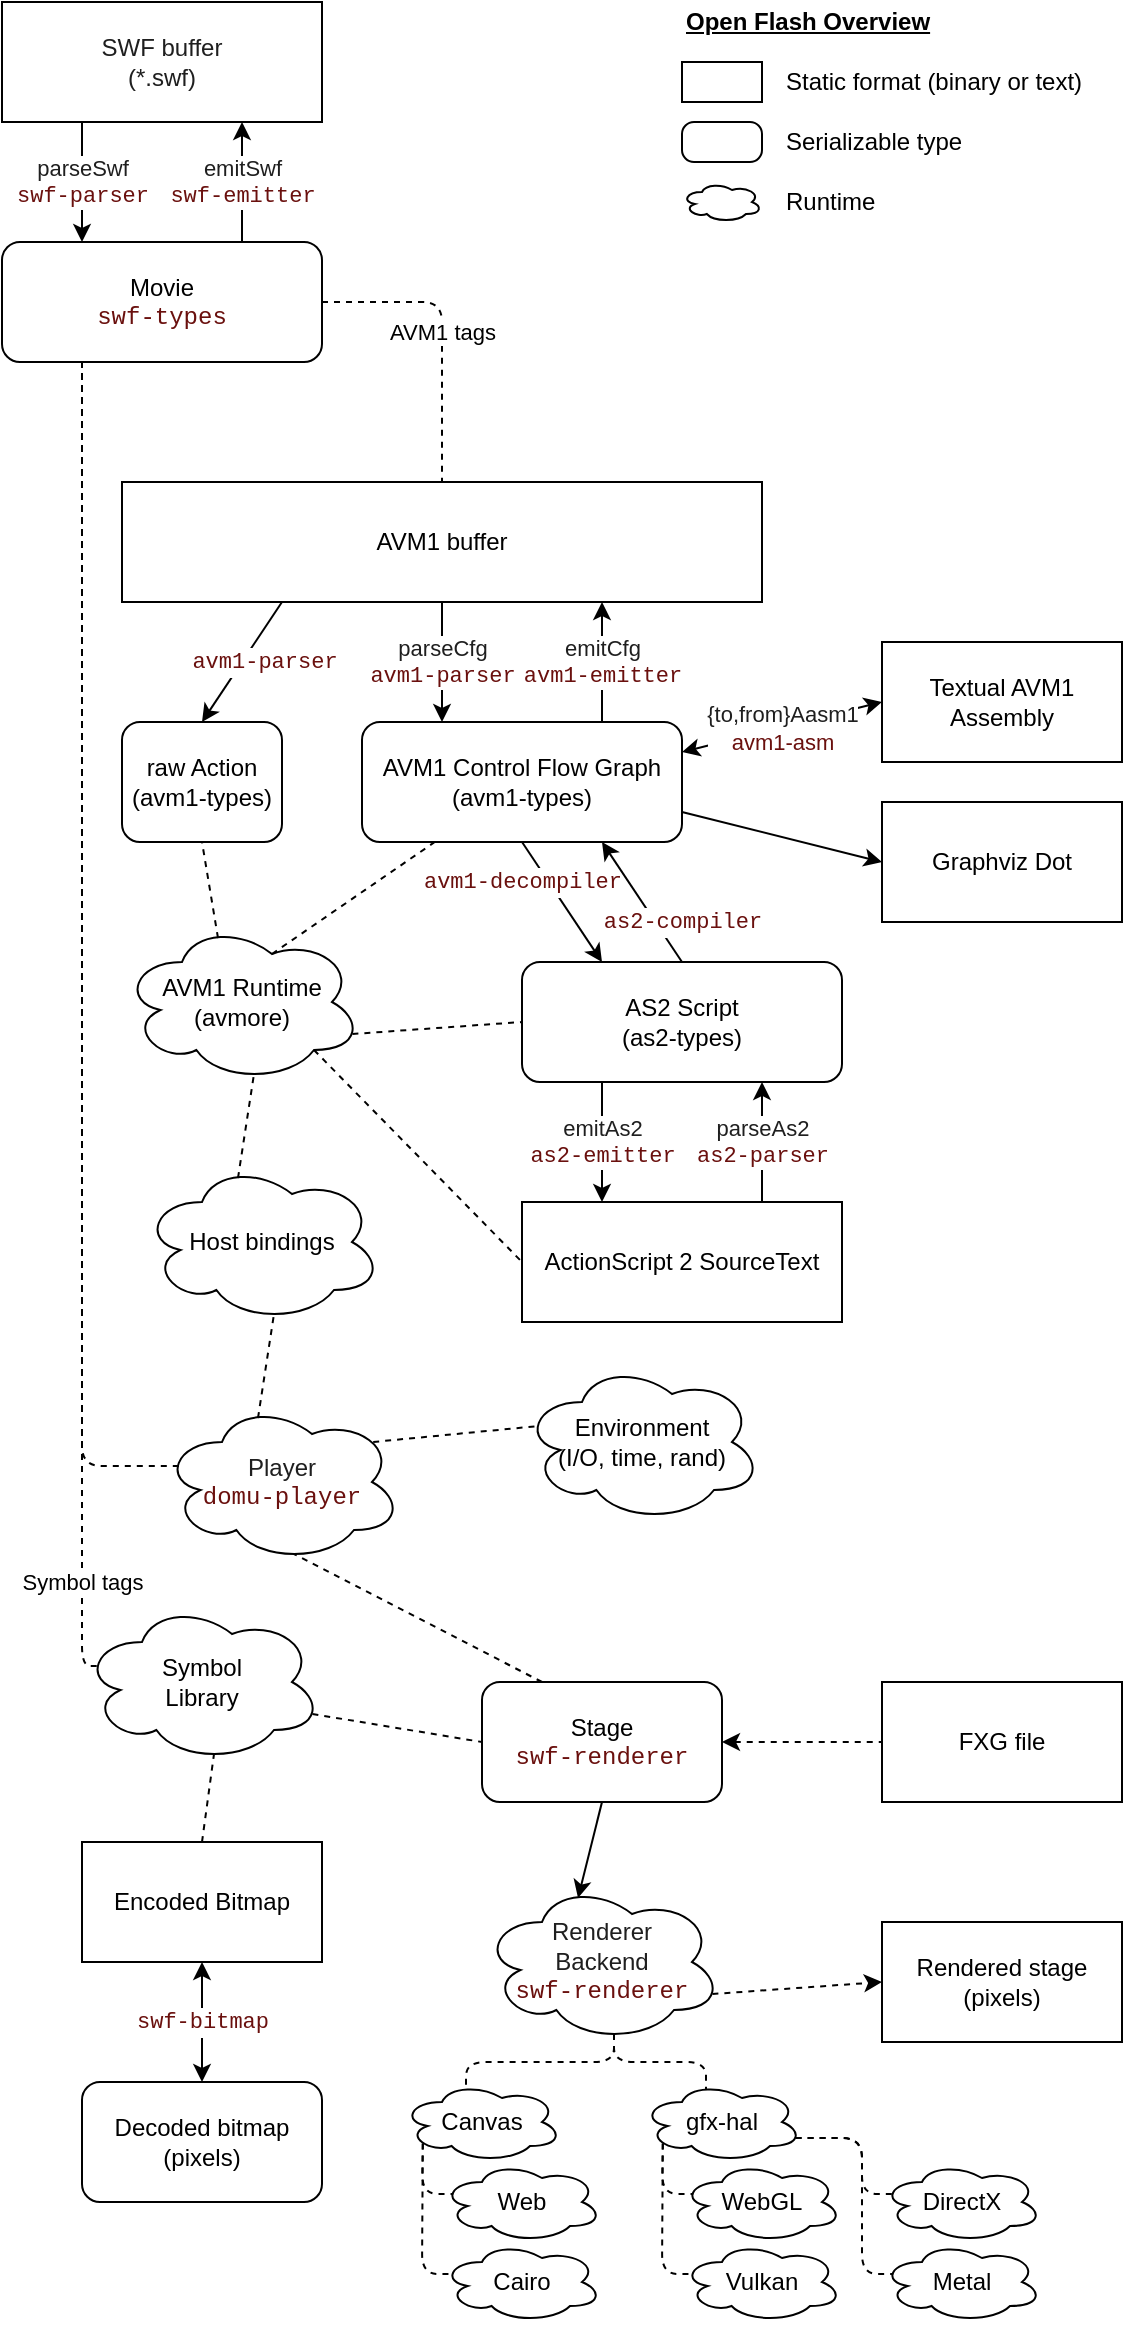 <mxfile version="12.6.5" type="device"><diagram id="f7BIbm_5ZayjRSjutSBb" name="Page-1"><mxGraphModel dx="813" dy="469" grid="1" gridSize="10" guides="1" tooltips="1" connect="1" arrows="1" fold="1" page="1" pageScale="1" pageWidth="600" pageHeight="1200" math="0" shadow="0"><root><mxCell id="0"/><mxCell id="1" parent="0"/><mxCell id="JKNHIJbr__nTS92hT8Rm-1" value="SWF buffer&lt;br&gt;(*.swf)" style="rounded=0;whiteSpace=wrap;html=1;fontColor=#1f1f1f;" parent="1" vertex="1"><mxGeometry x="20" y="20" width="160" height="60" as="geometry"/></mxCell><mxCell id="JKNHIJbr__nTS92hT8Rm-2" value="Movie&lt;br&gt;&lt;font face=&quot;Courier New&quot; color=&quot;#6a100e&quot;&gt;swf-types&lt;/font&gt;" style="rounded=1;whiteSpace=wrap;html=1;" parent="1" vertex="1"><mxGeometry x="20" y="140" width="160" height="60" as="geometry"/></mxCell><mxCell id="JKNHIJbr__nTS92hT8Rm-3" value="&lt;font color=&quot;#1f1f1f&quot;&gt;parseSwf&lt;/font&gt;&lt;br&gt;&lt;font color=&quot;#6a100e&quot; face=&quot;Courier New&quot;&gt;swf-parser&lt;/font&gt;" style="endArrow=classic;html=1;exitX=0.25;exitY=1;exitDx=0;exitDy=0;entryX=0.25;entryY=0;entryDx=0;entryDy=0;" parent="1" source="JKNHIJbr__nTS92hT8Rm-1" target="JKNHIJbr__nTS92hT8Rm-2" edge="1"><mxGeometry width="50" height="50" relative="1" as="geometry"><mxPoint x="20" y="270" as="sourcePoint"/><mxPoint x="70" y="220" as="targetPoint"/></mxGeometry></mxCell><mxCell id="JKNHIJbr__nTS92hT8Rm-5" value="&lt;font color=&quot;#1f1f1f&quot;&gt;emitSwf&lt;/font&gt;&lt;br&gt;&lt;font face=&quot;Courier New&quot; color=&quot;#6a100e&quot;&gt;swf-emitter&lt;/font&gt;" style="endArrow=classic;html=1;entryX=0.75;entryY=1;entryDx=0;entryDy=0;exitX=0.75;exitY=0;exitDx=0;exitDy=0;" parent="1" source="JKNHIJbr__nTS92hT8Rm-2" target="JKNHIJbr__nTS92hT8Rm-1" edge="1"><mxGeometry width="50" height="50" relative="1" as="geometry"><mxPoint x="20" y="270" as="sourcePoint"/><mxPoint x="70" y="220" as="targetPoint"/></mxGeometry></mxCell><mxCell id="JKNHIJbr__nTS92hT8Rm-6" value="AVM1 buffer" style="rounded=0;whiteSpace=wrap;html=1;" parent="1" vertex="1"><mxGeometry x="80" y="260" width="320" height="60" as="geometry"/></mxCell><mxCell id="JKNHIJbr__nTS92hT8Rm-7" value="AVM1 Control Flow Graph&lt;br&gt;(avm1-types)" style="rounded=1;whiteSpace=wrap;html=1;" parent="1" vertex="1"><mxGeometry x="200" y="380" width="160" height="60" as="geometry"/></mxCell><mxCell id="JKNHIJbr__nTS92hT8Rm-8" value="Textual AVM1 Assembly" style="rounded=0;whiteSpace=wrap;html=1;" parent="1" vertex="1"><mxGeometry x="460" y="340" width="120" height="60" as="geometry"/></mxCell><mxCell id="JKNHIJbr__nTS92hT8Rm-9" value="AVM1 tags" style="endArrow=none;dashed=1;html=1;exitX=1;exitY=0.5;exitDx=0;exitDy=0;entryX=0.5;entryY=0;entryDx=0;entryDy=0;edgeStyle=elbowEdgeStyle;" parent="1" source="JKNHIJbr__nTS92hT8Rm-2" target="JKNHIJbr__nTS92hT8Rm-6" edge="1"><mxGeometry width="50" height="50" relative="1" as="geometry"><mxPoint x="20" y="510" as="sourcePoint"/><mxPoint x="70" y="460" as="targetPoint"/><Array as="points"><mxPoint x="240" y="210"/></Array></mxGeometry></mxCell><mxCell id="JKNHIJbr__nTS92hT8Rm-10" value="&lt;font color=&quot;#1f1f1f&quot;&gt;parseCfg&lt;/font&gt;&lt;br&gt;&lt;font face=&quot;Courier New&quot; color=&quot;#6a100e&quot;&gt;avm1-parser&lt;/font&gt;" style="endArrow=classic;html=1;entryX=0.25;entryY=0;entryDx=0;entryDy=0;exitX=0.5;exitY=1;exitDx=0;exitDy=0;" parent="1" source="JKNHIJbr__nTS92hT8Rm-6" target="JKNHIJbr__nTS92hT8Rm-7" edge="1"><mxGeometry width="50" height="50" relative="1" as="geometry"><mxPoint x="20" y="510" as="sourcePoint"/><mxPoint x="70" y="460" as="targetPoint"/></mxGeometry></mxCell><mxCell id="JKNHIJbr__nTS92hT8Rm-11" value="&lt;font color=&quot;#1f1f1f&quot;&gt;emitCfg&lt;/font&gt;&lt;br&gt;&lt;font face=&quot;Courier New&quot; color=&quot;#6a100e&quot;&gt;avm1-emitter&lt;/font&gt;" style="endArrow=classic;html=1;entryX=0.75;entryY=1;entryDx=0;entryDy=0;exitX=0.75;exitY=0;exitDx=0;exitDy=0;" parent="1" source="JKNHIJbr__nTS92hT8Rm-7" target="JKNHIJbr__nTS92hT8Rm-6" edge="1"><mxGeometry width="50" height="50" relative="1" as="geometry"><mxPoint x="20" y="510" as="sourcePoint"/><mxPoint x="70" y="460" as="targetPoint"/></mxGeometry></mxCell><mxCell id="JKNHIJbr__nTS92hT8Rm-12" value="&lt;font color=&quot;#1f1f1f&quot;&gt;{to,from}Aasm1&lt;/font&gt;&lt;br&gt;&lt;font color=&quot;#6a100e&quot;&gt;avm1-asm&lt;/font&gt;" style="endArrow=classic;startArrow=classic;html=1;entryX=0;entryY=0.5;entryDx=0;entryDy=0;exitX=1;exitY=0.25;exitDx=0;exitDy=0;" parent="1" source="JKNHIJbr__nTS92hT8Rm-7" target="JKNHIJbr__nTS92hT8Rm-8" edge="1"><mxGeometry width="50" height="50" relative="1" as="geometry"><mxPoint x="20" y="510" as="sourcePoint"/><mxPoint x="70" y="460" as="targetPoint"/></mxGeometry></mxCell><mxCell id="JKNHIJbr__nTS92hT8Rm-13" value="raw Action&lt;br&gt;(avm1-types)" style="rounded=1;whiteSpace=wrap;html=1;" parent="1" vertex="1"><mxGeometry x="80" y="380" width="80" height="60" as="geometry"/></mxCell><mxCell id="JKNHIJbr__nTS92hT8Rm-14" value="&lt;font color=&quot;#6a100e&quot; face=&quot;Courier New&quot;&gt;avm1-parser&lt;/font&gt;" style="endArrow=classic;html=1;exitX=0.25;exitY=1;exitDx=0;exitDy=0;" parent="1" source="JKNHIJbr__nTS92hT8Rm-6" edge="1"><mxGeometry x="-0.154" y="8" width="50" height="50" relative="1" as="geometry"><mxPoint x="20" y="510" as="sourcePoint"/><mxPoint x="120" y="380" as="targetPoint"/><mxPoint x="1" as="offset"/></mxGeometry></mxCell><mxCell id="JKNHIJbr__nTS92hT8Rm-15" value="AVM1 Runtime&lt;br&gt;(avmore)" style="ellipse;shape=cloud;whiteSpace=wrap;html=1;" parent="1" vertex="1"><mxGeometry x="80" y="480" width="120" height="80" as="geometry"/></mxCell><mxCell id="JKNHIJbr__nTS92hT8Rm-16" value="" style="endArrow=none;dashed=1;html=1;entryX=0.5;entryY=1;entryDx=0;entryDy=0;exitX=0.4;exitY=0.1;exitDx=0;exitDy=0;exitPerimeter=0;" parent="1" source="JKNHIJbr__nTS92hT8Rm-15" target="JKNHIJbr__nTS92hT8Rm-13" edge="1"><mxGeometry width="50" height="50" relative="1" as="geometry"><mxPoint x="20" y="630" as="sourcePoint"/><mxPoint x="70" y="580" as="targetPoint"/></mxGeometry></mxCell><mxCell id="JKNHIJbr__nTS92hT8Rm-17" value="" style="endArrow=none;dashed=1;html=1;exitX=0.625;exitY=0.2;exitDx=0;exitDy=0;exitPerimeter=0;" parent="1" source="JKNHIJbr__nTS92hT8Rm-15" target="JKNHIJbr__nTS92hT8Rm-7" edge="1"><mxGeometry width="50" height="50" relative="1" as="geometry"><mxPoint x="20" y="630" as="sourcePoint"/><mxPoint x="70" y="580" as="targetPoint"/></mxGeometry></mxCell><mxCell id="JKNHIJbr__nTS92hT8Rm-18" value="AS2 Script&lt;br&gt;(as2-types)" style="rounded=1;whiteSpace=wrap;html=1;" parent="1" vertex="1"><mxGeometry x="280" y="500" width="160" height="60" as="geometry"/></mxCell><mxCell id="JKNHIJbr__nTS92hT8Rm-19" value="Host bindings" style="ellipse;shape=cloud;whiteSpace=wrap;html=1;" parent="1" vertex="1"><mxGeometry x="90" y="600" width="120" height="80" as="geometry"/></mxCell><mxCell id="JKNHIJbr__nTS92hT8Rm-21" value="Encoded Bitmap" style="rounded=0;whiteSpace=wrap;html=1;" parent="1" vertex="1"><mxGeometry x="60" y="940" width="120" height="60" as="geometry"/></mxCell><mxCell id="JKNHIJbr__nTS92hT8Rm-22" value="Decoded bitmap&lt;br&gt;(pixels)" style="rounded=1;whiteSpace=wrap;html=1;" parent="1" vertex="1"><mxGeometry x="60" y="1060" width="120" height="60" as="geometry"/></mxCell><mxCell id="JKNHIJbr__nTS92hT8Rm-25" value="&lt;font color=&quot;#6a100e&quot; face=&quot;Courier New&quot;&gt;swf-bitmap&lt;/font&gt;" style="endArrow=classic;startArrow=classic;html=1;entryX=0.5;entryY=1;entryDx=0;entryDy=0;exitX=0.5;exitY=0;exitDx=0;exitDy=0;" parent="1" source="JKNHIJbr__nTS92hT8Rm-22" target="JKNHIJbr__nTS92hT8Rm-21" edge="1"><mxGeometry width="50" height="50" relative="1" as="geometry"><mxPoint x="270" y="1100" as="sourcePoint"/><mxPoint x="320" y="1050" as="targetPoint"/></mxGeometry></mxCell><mxCell id="JKNHIJbr__nTS92hT8Rm-27" value="ActionScript 2 SourceText" style="rounded=0;whiteSpace=wrap;html=1;" parent="1" vertex="1"><mxGeometry x="280" y="620" width="160" height="60" as="geometry"/></mxCell><mxCell id="JKNHIJbr__nTS92hT8Rm-31" value="Graphviz Dot" style="rounded=0;whiteSpace=wrap;html=1;" parent="1" vertex="1"><mxGeometry x="460" y="420" width="120" height="60" as="geometry"/></mxCell><mxCell id="HQH5KXTU-5oLW0-6WLq9-1" value="" style="endArrow=classic;html=1;exitX=1;exitY=0.75;exitDx=0;exitDy=0;entryX=0;entryY=0.5;entryDx=0;entryDy=0;" edge="1" parent="1" source="JKNHIJbr__nTS92hT8Rm-7" target="JKNHIJbr__nTS92hT8Rm-31"><mxGeometry width="50" height="50" relative="1" as="geometry"><mxPoint x="370" y="490" as="sourcePoint"/><mxPoint x="420" y="440" as="targetPoint"/></mxGeometry></mxCell><mxCell id="HQH5KXTU-5oLW0-6WLq9-5" value="&lt;font color=&quot;#6a100e&quot; face=&quot;Courier New&quot;&gt;avm1-decompiler&lt;/font&gt;" style="endArrow=classic;html=1;exitX=0.5;exitY=1;exitDx=0;exitDy=0;entryX=0.25;entryY=0;entryDx=0;entryDy=0;" edge="1" parent="1" source="JKNHIJbr__nTS92hT8Rm-7" target="JKNHIJbr__nTS92hT8Rm-18"><mxGeometry x="-0.538" y="-11" width="50" height="50" relative="1" as="geometry"><mxPoint x="320" y="640" as="sourcePoint"/><mxPoint x="370" y="590" as="targetPoint"/><mxPoint as="offset"/></mxGeometry></mxCell><mxCell id="HQH5KXTU-5oLW0-6WLq9-6" value="&lt;font color=&quot;#6a100e&quot; face=&quot;Courier New&quot;&gt;as2-compiler&lt;/font&gt;" style="endArrow=classic;html=1;exitX=0.5;exitY=0;exitDx=0;exitDy=0;entryX=0.75;entryY=1;entryDx=0;entryDy=0;" edge="1" parent="1" source="JKNHIJbr__nTS92hT8Rm-18" target="JKNHIJbr__nTS92hT8Rm-7"><mxGeometry x="-0.538" y="-11" width="50" height="50" relative="1" as="geometry"><mxPoint x="295" y="650" as="sourcePoint"/><mxPoint x="360" y="470" as="targetPoint"/><mxPoint as="offset"/></mxGeometry></mxCell><mxCell id="HQH5KXTU-5oLW0-6WLq9-7" value="&lt;font color=&quot;#1f1f1f&quot;&gt;emitAs2&lt;/font&gt;&lt;br&gt;&lt;font color=&quot;#6a100e&quot; face=&quot;Courier New&quot;&gt;as2-emitter&lt;/font&gt;" style="endArrow=classic;html=1;exitX=0.25;exitY=1;exitDx=0;exitDy=0;entryX=0.25;entryY=0;entryDx=0;entryDy=0;" edge="1" parent="1" source="JKNHIJbr__nTS92hT8Rm-18" target="JKNHIJbr__nTS92hT8Rm-27"><mxGeometry width="50" height="50" relative="1" as="geometry"><mxPoint x="20" y="750" as="sourcePoint"/><mxPoint x="70" y="700" as="targetPoint"/></mxGeometry></mxCell><mxCell id="HQH5KXTU-5oLW0-6WLq9-8" value="&lt;font color=&quot;#1f1f1f&quot;&gt;parseAs2&lt;/font&gt;&lt;br&gt;&lt;font color=&quot;#6a100e&quot; face=&quot;Courier New&quot;&gt;as2-parser&lt;/font&gt;" style="endArrow=classic;html=1;exitX=0.75;exitY=0;exitDx=0;exitDy=0;entryX=0.75;entryY=1;entryDx=0;entryDy=0;" edge="1" parent="1" source="JKNHIJbr__nTS92hT8Rm-27" target="JKNHIJbr__nTS92hT8Rm-18"><mxGeometry width="50" height="50" relative="1" as="geometry"><mxPoint x="20" y="750" as="sourcePoint"/><mxPoint x="70" y="700" as="targetPoint"/></mxGeometry></mxCell><mxCell id="HQH5KXTU-5oLW0-6WLq9-9" value="" style="endArrow=none;dashed=1;html=1;entryX=0;entryY=0.5;entryDx=0;entryDy=0;exitX=0.96;exitY=0.7;exitDx=0;exitDy=0;exitPerimeter=0;" edge="1" parent="1" source="JKNHIJbr__nTS92hT8Rm-15" target="JKNHIJbr__nTS92hT8Rm-18"><mxGeometry width="50" height="50" relative="1" as="geometry"><mxPoint x="160" y="740" as="sourcePoint"/><mxPoint x="210" y="690" as="targetPoint"/></mxGeometry></mxCell><mxCell id="HQH5KXTU-5oLW0-6WLq9-10" value="" style="endArrow=none;dashed=1;html=1;entryX=0;entryY=0.5;entryDx=0;entryDy=0;exitX=0.8;exitY=0.8;exitDx=0;exitDy=0;exitPerimeter=0;" edge="1" parent="1" source="JKNHIJbr__nTS92hT8Rm-15" target="JKNHIJbr__nTS92hT8Rm-27"><mxGeometry width="50" height="50" relative="1" as="geometry"><mxPoint x="160" y="780" as="sourcePoint"/><mxPoint x="210" y="730" as="targetPoint"/></mxGeometry></mxCell><mxCell id="HQH5KXTU-5oLW0-6WLq9-12" value="&lt;font color=&quot;#1f1f1f&quot;&gt;Player&lt;/font&gt;&lt;br&gt;&lt;font color=&quot;#6a100e&quot; face=&quot;Courier New&quot;&gt;domu-player&lt;/font&gt;" style="ellipse;shape=cloud;whiteSpace=wrap;html=1;rounded=1;" vertex="1" parent="1"><mxGeometry x="100" y="720" width="120" height="80" as="geometry"/></mxCell><mxCell id="HQH5KXTU-5oLW0-6WLq9-13" value="" style="endArrow=none;dashed=1;html=1;entryX=0.55;entryY=0.95;entryDx=0;entryDy=0;entryPerimeter=0;exitX=0.4;exitY=0.1;exitDx=0;exitDy=0;exitPerimeter=0;" edge="1" parent="1" source="JKNHIJbr__nTS92hT8Rm-19" target="JKNHIJbr__nTS92hT8Rm-15"><mxGeometry width="50" height="50" relative="1" as="geometry"><mxPoint x="40" y="880" as="sourcePoint"/><mxPoint x="90" y="830" as="targetPoint"/></mxGeometry></mxCell><mxCell id="HQH5KXTU-5oLW0-6WLq9-14" value="" style="endArrow=none;dashed=1;html=1;entryX=0.55;entryY=0.95;entryDx=0;entryDy=0;entryPerimeter=0;exitX=0.4;exitY=0.1;exitDx=0;exitDy=0;exitPerimeter=0;" edge="1" parent="1" source="HQH5KXTU-5oLW0-6WLq9-12" target="JKNHIJbr__nTS92hT8Rm-19"><mxGeometry width="50" height="50" relative="1" as="geometry"><mxPoint x="30" y="760" as="sourcePoint"/><mxPoint x="80" y="710" as="targetPoint"/></mxGeometry></mxCell><mxCell id="HQH5KXTU-5oLW0-6WLq9-15" value="" style="endArrow=none;dashed=1;html=1;entryX=0.25;entryY=1;entryDx=0;entryDy=0;exitX=0.07;exitY=0.4;exitDx=0;exitDy=0;exitPerimeter=0;edgeStyle=elbowEdgeStyle;" edge="1" parent="1" source="HQH5KXTU-5oLW0-6WLq9-12" target="JKNHIJbr__nTS92hT8Rm-2"><mxGeometry width="50" height="50" relative="1" as="geometry"><mxPoint x="10" y="780" as="sourcePoint"/><mxPoint x="60" y="730" as="targetPoint"/><Array as="points"><mxPoint x="60" y="480"/></Array></mxGeometry></mxCell><mxCell id="HQH5KXTU-5oLW0-6WLq9-16" value="Symbol&lt;br&gt;Library" style="ellipse;shape=cloud;whiteSpace=wrap;html=1;rounded=1;" vertex="1" parent="1"><mxGeometry x="60" y="820" width="120" height="80" as="geometry"/></mxCell><mxCell id="HQH5KXTU-5oLW0-6WLq9-17" value="Symbol tags" style="endArrow=none;dashed=1;html=1;entryX=0.07;entryY=0.4;entryDx=0;entryDy=0;entryPerimeter=0;exitX=0.25;exitY=1;exitDx=0;exitDy=0;edgeStyle=elbowEdgeStyle;" edge="1" parent="1" source="JKNHIJbr__nTS92hT8Rm-2" target="HQH5KXTU-5oLW0-6WLq9-16"><mxGeometry x="0.847" width="50" height="50" relative="1" as="geometry"><mxPoint x="10" y="840" as="sourcePoint"/><mxPoint x="60" y="790" as="targetPoint"/><Array as="points"><mxPoint x="60" y="530"/></Array><mxPoint as="offset"/></mxGeometry></mxCell><mxCell id="HQH5KXTU-5oLW0-6WLq9-18" value="" style="endArrow=none;dashed=1;html=1;entryX=0.55;entryY=0.95;entryDx=0;entryDy=0;entryPerimeter=0;exitX=0.5;exitY=0;exitDx=0;exitDy=0;" edge="1" parent="1" source="JKNHIJbr__nTS92hT8Rm-21" target="HQH5KXTU-5oLW0-6WLq9-16"><mxGeometry width="50" height="50" relative="1" as="geometry"><mxPoint x="20" y="1050" as="sourcePoint"/><mxPoint x="70" y="1000" as="targetPoint"/></mxGeometry></mxCell><mxCell id="HQH5KXTU-5oLW0-6WLq9-19" value="Stage&lt;br&gt;&lt;font color=&quot;#6a100e&quot; face=&quot;Courier New&quot;&gt;swf-renderer&lt;/font&gt;" style="rounded=1;whiteSpace=wrap;html=1;" vertex="1" parent="1"><mxGeometry x="260" y="860" width="120" height="60" as="geometry"/></mxCell><mxCell id="HQH5KXTU-5oLW0-6WLq9-20" value="FXG file" style="rounded=0;whiteSpace=wrap;html=1;" vertex="1" parent="1"><mxGeometry x="460" y="860" width="120" height="60" as="geometry"/></mxCell><mxCell id="HQH5KXTU-5oLW0-6WLq9-24" value="Environment&lt;br&gt;(I/O, time, rand)" style="ellipse;shape=cloud;whiteSpace=wrap;html=1;rounded=1;" vertex="1" parent="1"><mxGeometry x="280" y="700" width="120" height="80" as="geometry"/></mxCell><mxCell id="HQH5KXTU-5oLW0-6WLq9-25" value="" style="endArrow=none;dashed=1;html=1;exitX=0.88;exitY=0.25;exitDx=0;exitDy=0;exitPerimeter=0;entryX=0.07;entryY=0.4;entryDx=0;entryDy=0;entryPerimeter=0;" edge="1" parent="1" source="HQH5KXTU-5oLW0-6WLq9-12" target="HQH5KXTU-5oLW0-6WLq9-24"><mxGeometry width="50" height="50" relative="1" as="geometry"><mxPoint x="280" y="880" as="sourcePoint"/><mxPoint x="330" y="830" as="targetPoint"/></mxGeometry></mxCell><mxCell id="HQH5KXTU-5oLW0-6WLq9-26" value="" style="endArrow=none;dashed=1;html=1;entryX=0;entryY=0.5;entryDx=0;entryDy=0;exitX=1;exitY=0.5;exitDx=0;exitDy=0;startArrow=classic;startFill=1;" edge="1" parent="1" source="HQH5KXTU-5oLW0-6WLq9-19" target="HQH5KXTU-5oLW0-6WLq9-20"><mxGeometry width="50" height="50" relative="1" as="geometry"><mxPoint x="20" y="1110" as="sourcePoint"/><mxPoint x="70" y="1060" as="targetPoint"/></mxGeometry></mxCell><mxCell id="HQH5KXTU-5oLW0-6WLq9-27" value="" style="endArrow=none;dashed=1;html=1;exitX=0.96;exitY=0.7;exitDx=0;exitDy=0;exitPerimeter=0;entryX=0;entryY=0.5;entryDx=0;entryDy=0;" edge="1" parent="1" source="HQH5KXTU-5oLW0-6WLq9-16" target="HQH5KXTU-5oLW0-6WLq9-19"><mxGeometry width="50" height="50" relative="1" as="geometry"><mxPoint x="255" y="890" as="sourcePoint"/><mxPoint x="305" y="840" as="targetPoint"/></mxGeometry></mxCell><mxCell id="HQH5KXTU-5oLW0-6WLq9-28" value="" style="endArrow=none;dashed=1;html=1;exitX=0.25;exitY=0;exitDx=0;exitDy=0;entryX=0.55;entryY=0.95;entryDx=0;entryDy=0;entryPerimeter=0;" edge="1" parent="1" source="HQH5KXTU-5oLW0-6WLq9-19" target="HQH5KXTU-5oLW0-6WLq9-12"><mxGeometry width="50" height="50" relative="1" as="geometry"><mxPoint x="240" y="860" as="sourcePoint"/><mxPoint x="290" y="810" as="targetPoint"/></mxGeometry></mxCell><mxCell id="HQH5KXTU-5oLW0-6WLq9-29" value="Rendered stage (pixels)&lt;br&gt;" style="rounded=0;whiteSpace=wrap;html=1;" vertex="1" parent="1"><mxGeometry x="460" y="980" width="120" height="60" as="geometry"/></mxCell><mxCell id="HQH5KXTU-5oLW0-6WLq9-30" value="" style="endArrow=classic;html=1;exitX=0.5;exitY=1;exitDx=0;exitDy=0;entryX=0.4;entryY=0.1;entryDx=0;entryDy=0;entryPerimeter=0;" edge="1" parent="1" source="HQH5KXTU-5oLW0-6WLq9-19" target="HQH5KXTU-5oLW0-6WLq9-33"><mxGeometry width="50" height="50" relative="1" as="geometry"><mxPoint x="20" y="1190" as="sourcePoint"/><mxPoint x="70" y="1140" as="targetPoint"/></mxGeometry></mxCell><mxCell id="HQH5KXTU-5oLW0-6WLq9-31" value="Open Flash Overview" style="text;html=1;strokeColor=none;fillColor=none;align=left;verticalAlign=middle;whiteSpace=wrap;rounded=0;fontStyle=5" vertex="1" parent="1"><mxGeometry x="360" y="20" width="220" height="20" as="geometry"/></mxCell><mxCell id="HQH5KXTU-5oLW0-6WLq9-33" value="&lt;font color=&quot;#1f1f1f&quot;&gt;Renderer&lt;br&gt;Backend&lt;/font&gt;&lt;br&gt;&lt;font color=&quot;#6a100e&quot; face=&quot;Courier New&quot;&gt;swf-renderer&lt;/font&gt;" style="ellipse;shape=cloud;whiteSpace=wrap;html=1;rounded=1;align=center;" vertex="1" parent="1"><mxGeometry x="260" y="960" width="120" height="80" as="geometry"/></mxCell><mxCell id="HQH5KXTU-5oLW0-6WLq9-34" value="" style="endArrow=classic;dashed=1;html=1;entryX=0;entryY=0.5;entryDx=0;entryDy=0;exitX=0.96;exitY=0.7;exitDx=0;exitDy=0;exitPerimeter=0;endFill=1;" edge="1" parent="1" source="HQH5KXTU-5oLW0-6WLq9-33" target="HQH5KXTU-5oLW0-6WLq9-29"><mxGeometry width="50" height="50" relative="1" as="geometry"><mxPoint x="20" y="1190" as="sourcePoint"/><mxPoint x="70" y="1140" as="targetPoint"/></mxGeometry></mxCell><mxCell id="HQH5KXTU-5oLW0-6WLq9-36" value="Canvas" style="ellipse;shape=cloud;whiteSpace=wrap;html=1;rounded=1;align=center;" vertex="1" parent="1"><mxGeometry x="220" y="1060" width="80" height="40" as="geometry"/></mxCell><mxCell id="HQH5KXTU-5oLW0-6WLq9-37" value="gfx-hal" style="ellipse;shape=cloud;whiteSpace=wrap;html=1;rounded=1;align=center;" vertex="1" parent="1"><mxGeometry x="340" y="1060" width="80" height="40" as="geometry"/></mxCell><mxCell id="HQH5KXTU-5oLW0-6WLq9-38" value="Web" style="ellipse;shape=cloud;whiteSpace=wrap;html=1;rounded=1;align=center;" vertex="1" parent="1"><mxGeometry x="240" y="1100" width="80" height="40" as="geometry"/></mxCell><mxCell id="HQH5KXTU-5oLW0-6WLq9-39" value="Cairo" style="ellipse;shape=cloud;whiteSpace=wrap;html=1;rounded=1;align=center;" vertex="1" parent="1"><mxGeometry x="240" y="1140" width="80" height="40" as="geometry"/></mxCell><mxCell id="HQH5KXTU-5oLW0-6WLq9-40" value="WebGL" style="ellipse;shape=cloud;whiteSpace=wrap;html=1;rounded=1;align=center;" vertex="1" parent="1"><mxGeometry x="360" y="1100" width="80" height="40" as="geometry"/></mxCell><mxCell id="HQH5KXTU-5oLW0-6WLq9-41" value="Vulkan" style="ellipse;shape=cloud;whiteSpace=wrap;html=1;rounded=1;align=center;" vertex="1" parent="1"><mxGeometry x="360" y="1140" width="80" height="40" as="geometry"/></mxCell><mxCell id="HQH5KXTU-5oLW0-6WLq9-42" value="DirectX" style="ellipse;shape=cloud;whiteSpace=wrap;html=1;rounded=1;align=center;" vertex="1" parent="1"><mxGeometry x="460" y="1100" width="80" height="40" as="geometry"/></mxCell><mxCell id="HQH5KXTU-5oLW0-6WLq9-43" value="Metal" style="ellipse;shape=cloud;whiteSpace=wrap;html=1;rounded=1;align=center;" vertex="1" parent="1"><mxGeometry x="460" y="1140" width="80" height="40" as="geometry"/></mxCell><mxCell id="HQH5KXTU-5oLW0-6WLq9-44" value="" style="endArrow=none;dashed=1;html=1;entryX=0.4;entryY=0.1;entryDx=0;entryDy=0;entryPerimeter=0;exitX=0.55;exitY=0.95;exitDx=0;exitDy=0;exitPerimeter=0;edgeStyle=elbowEdgeStyle;elbow=vertical;" edge="1" parent="1" source="HQH5KXTU-5oLW0-6WLq9-33" target="HQH5KXTU-5oLW0-6WLq9-36"><mxGeometry width="50" height="50" relative="1" as="geometry"><mxPoint x="170" y="1160" as="sourcePoint"/><mxPoint x="220" y="1110" as="targetPoint"/></mxGeometry></mxCell><mxCell id="HQH5KXTU-5oLW0-6WLq9-45" value="" style="endArrow=none;dashed=1;html=1;entryX=0.4;entryY=0.1;entryDx=0;entryDy=0;entryPerimeter=0;exitX=0.55;exitY=0.95;exitDx=0;exitDy=0;exitPerimeter=0;edgeStyle=elbowEdgeStyle;elbow=vertical;" edge="1" parent="1" source="HQH5KXTU-5oLW0-6WLq9-33" target="HQH5KXTU-5oLW0-6WLq9-37"><mxGeometry width="50" height="50" relative="1" as="geometry"><mxPoint x="336" y="1046" as="sourcePoint"/><mxPoint x="262" y="1074" as="targetPoint"/></mxGeometry></mxCell><mxCell id="HQH5KXTU-5oLW0-6WLq9-46" value="" style="endArrow=none;dashed=1;html=1;entryX=0.07;entryY=0.4;entryDx=0;entryDy=0;entryPerimeter=0;exitX=0.13;exitY=0.77;exitDx=0;exitDy=0;exitPerimeter=0;edgeStyle=elbowEdgeStyle;" edge="1" parent="1" source="HQH5KXTU-5oLW0-6WLq9-36" target="HQH5KXTU-5oLW0-6WLq9-38"><mxGeometry width="50" height="50" relative="1" as="geometry"><mxPoint x="160" y="1170" as="sourcePoint"/><mxPoint x="210" y="1120" as="targetPoint"/><Array as="points"><mxPoint x="230" y="1110"/></Array></mxGeometry></mxCell><mxCell id="HQH5KXTU-5oLW0-6WLq9-47" value="" style="endArrow=none;dashed=1;html=1;entryX=0.07;entryY=0.4;entryDx=0;entryDy=0;entryPerimeter=0;exitX=0.13;exitY=0.77;exitDx=0;exitDy=0;exitPerimeter=0;edgeStyle=elbowEdgeStyle;" edge="1" parent="1" source="HQH5KXTU-5oLW0-6WLq9-36" target="HQH5KXTU-5oLW0-6WLq9-39"><mxGeometry width="50" height="50" relative="1" as="geometry"><mxPoint x="200.4" y="1120" as="sourcePoint"/><mxPoint x="215.6" y="1145.2" as="targetPoint"/><Array as="points"><mxPoint x="230" y="1130"/></Array></mxGeometry></mxCell><mxCell id="HQH5KXTU-5oLW0-6WLq9-48" value="" style="endArrow=none;dashed=1;html=1;entryX=0.07;entryY=0.4;entryDx=0;entryDy=0;entryPerimeter=0;exitX=0.13;exitY=0.77;exitDx=0;exitDy=0;exitPerimeter=0;edgeStyle=elbowEdgeStyle;" edge="1" parent="1" source="HQH5KXTU-5oLW0-6WLq9-37" target="HQH5KXTU-5oLW0-6WLq9-40"><mxGeometry width="50" height="50" relative="1" as="geometry"><mxPoint x="324.8" y="1080" as="sourcePoint"/><mxPoint x="340.0" y="1105.2" as="targetPoint"/><Array as="points"><mxPoint x="350" y="1100"/></Array></mxGeometry></mxCell><mxCell id="HQH5KXTU-5oLW0-6WLq9-49" value="" style="endArrow=none;dashed=1;html=1;entryX=0.07;entryY=0.4;entryDx=0;entryDy=0;entryPerimeter=0;exitX=0.13;exitY=0.77;exitDx=0;exitDy=0;exitPerimeter=0;edgeStyle=elbowEdgeStyle;" edge="1" parent="1" source="HQH5KXTU-5oLW0-6WLq9-37" target="HQH5KXTU-5oLW0-6WLq9-41"><mxGeometry width="50" height="50" relative="1" as="geometry"><mxPoint x="332.6" y="1130" as="sourcePoint"/><mxPoint x="347.8" y="1155.2" as="targetPoint"/><Array as="points"><mxPoint x="350" y="1130"/></Array></mxGeometry></mxCell><mxCell id="HQH5KXTU-5oLW0-6WLq9-50" value="" style="endArrow=none;dashed=1;html=1;entryX=0.07;entryY=0.4;entryDx=0;entryDy=0;entryPerimeter=0;exitX=0.96;exitY=0.7;exitDx=0;exitDy=0;exitPerimeter=0;edgeStyle=elbowEdgeStyle;" edge="1" parent="1" source="HQH5KXTU-5oLW0-6WLq9-37" target="HQH5KXTU-5oLW0-6WLq9-43"><mxGeometry width="50" height="50" relative="1" as="geometry"><mxPoint x="440.4" y="1074.8" as="sourcePoint"/><mxPoint x="455.6" y="1140" as="targetPoint"/><Array as="points"><mxPoint x="450" y="1130"/></Array></mxGeometry></mxCell><mxCell id="HQH5KXTU-5oLW0-6WLq9-51" value="" style="endArrow=none;dashed=1;html=1;entryX=0.07;entryY=0.4;entryDx=0;entryDy=0;entryPerimeter=0;exitX=0.96;exitY=0.7;exitDx=0;exitDy=0;exitPerimeter=0;edgeStyle=elbowEdgeStyle;" edge="1" parent="1" source="HQH5KXTU-5oLW0-6WLq9-37" target="HQH5KXTU-5oLW0-6WLq9-42"><mxGeometry width="50" height="50" relative="1" as="geometry"><mxPoint x="430.4" y="1034.8" as="sourcePoint"/><mxPoint x="445.6" y="1100" as="targetPoint"/><Array as="points"><mxPoint x="450" y="1100"/></Array></mxGeometry></mxCell><mxCell id="HQH5KXTU-5oLW0-6WLq9-52" value="" style="rounded=0;whiteSpace=wrap;html=1;align=center;" vertex="1" parent="1"><mxGeometry x="360" y="50" width="40" height="20" as="geometry"/></mxCell><mxCell id="HQH5KXTU-5oLW0-6WLq9-53" value="Static format (binary or text)" style="text;html=1;strokeColor=none;fillColor=none;align=left;verticalAlign=middle;whiteSpace=wrap;rounded=0;" vertex="1" parent="1"><mxGeometry x="410" y="50" width="170" height="20" as="geometry"/></mxCell><mxCell id="HQH5KXTU-5oLW0-6WLq9-54" value="" style="rounded=1;whiteSpace=wrap;html=1;align=center;arcSize=30;" vertex="1" parent="1"><mxGeometry x="360" y="80" width="40" height="20" as="geometry"/></mxCell><mxCell id="HQH5KXTU-5oLW0-6WLq9-55" value="Serializable type" style="text;html=1;strokeColor=none;fillColor=none;align=left;verticalAlign=middle;whiteSpace=wrap;rounded=0;" vertex="1" parent="1"><mxGeometry x="410" y="80" width="170" height="20" as="geometry"/></mxCell><mxCell id="HQH5KXTU-5oLW0-6WLq9-56" value="" style="ellipse;shape=cloud;whiteSpace=wrap;html=1;rounded=1;align=left;" vertex="1" parent="1"><mxGeometry x="360" y="110" width="40" height="20" as="geometry"/></mxCell><mxCell id="HQH5KXTU-5oLW0-6WLq9-57" value="Runtime" style="text;html=1;strokeColor=none;fillColor=none;align=left;verticalAlign=middle;whiteSpace=wrap;rounded=0;" vertex="1" parent="1"><mxGeometry x="410" y="110" width="170" height="20" as="geometry"/></mxCell></root></mxGraphModel></diagram></mxfile>